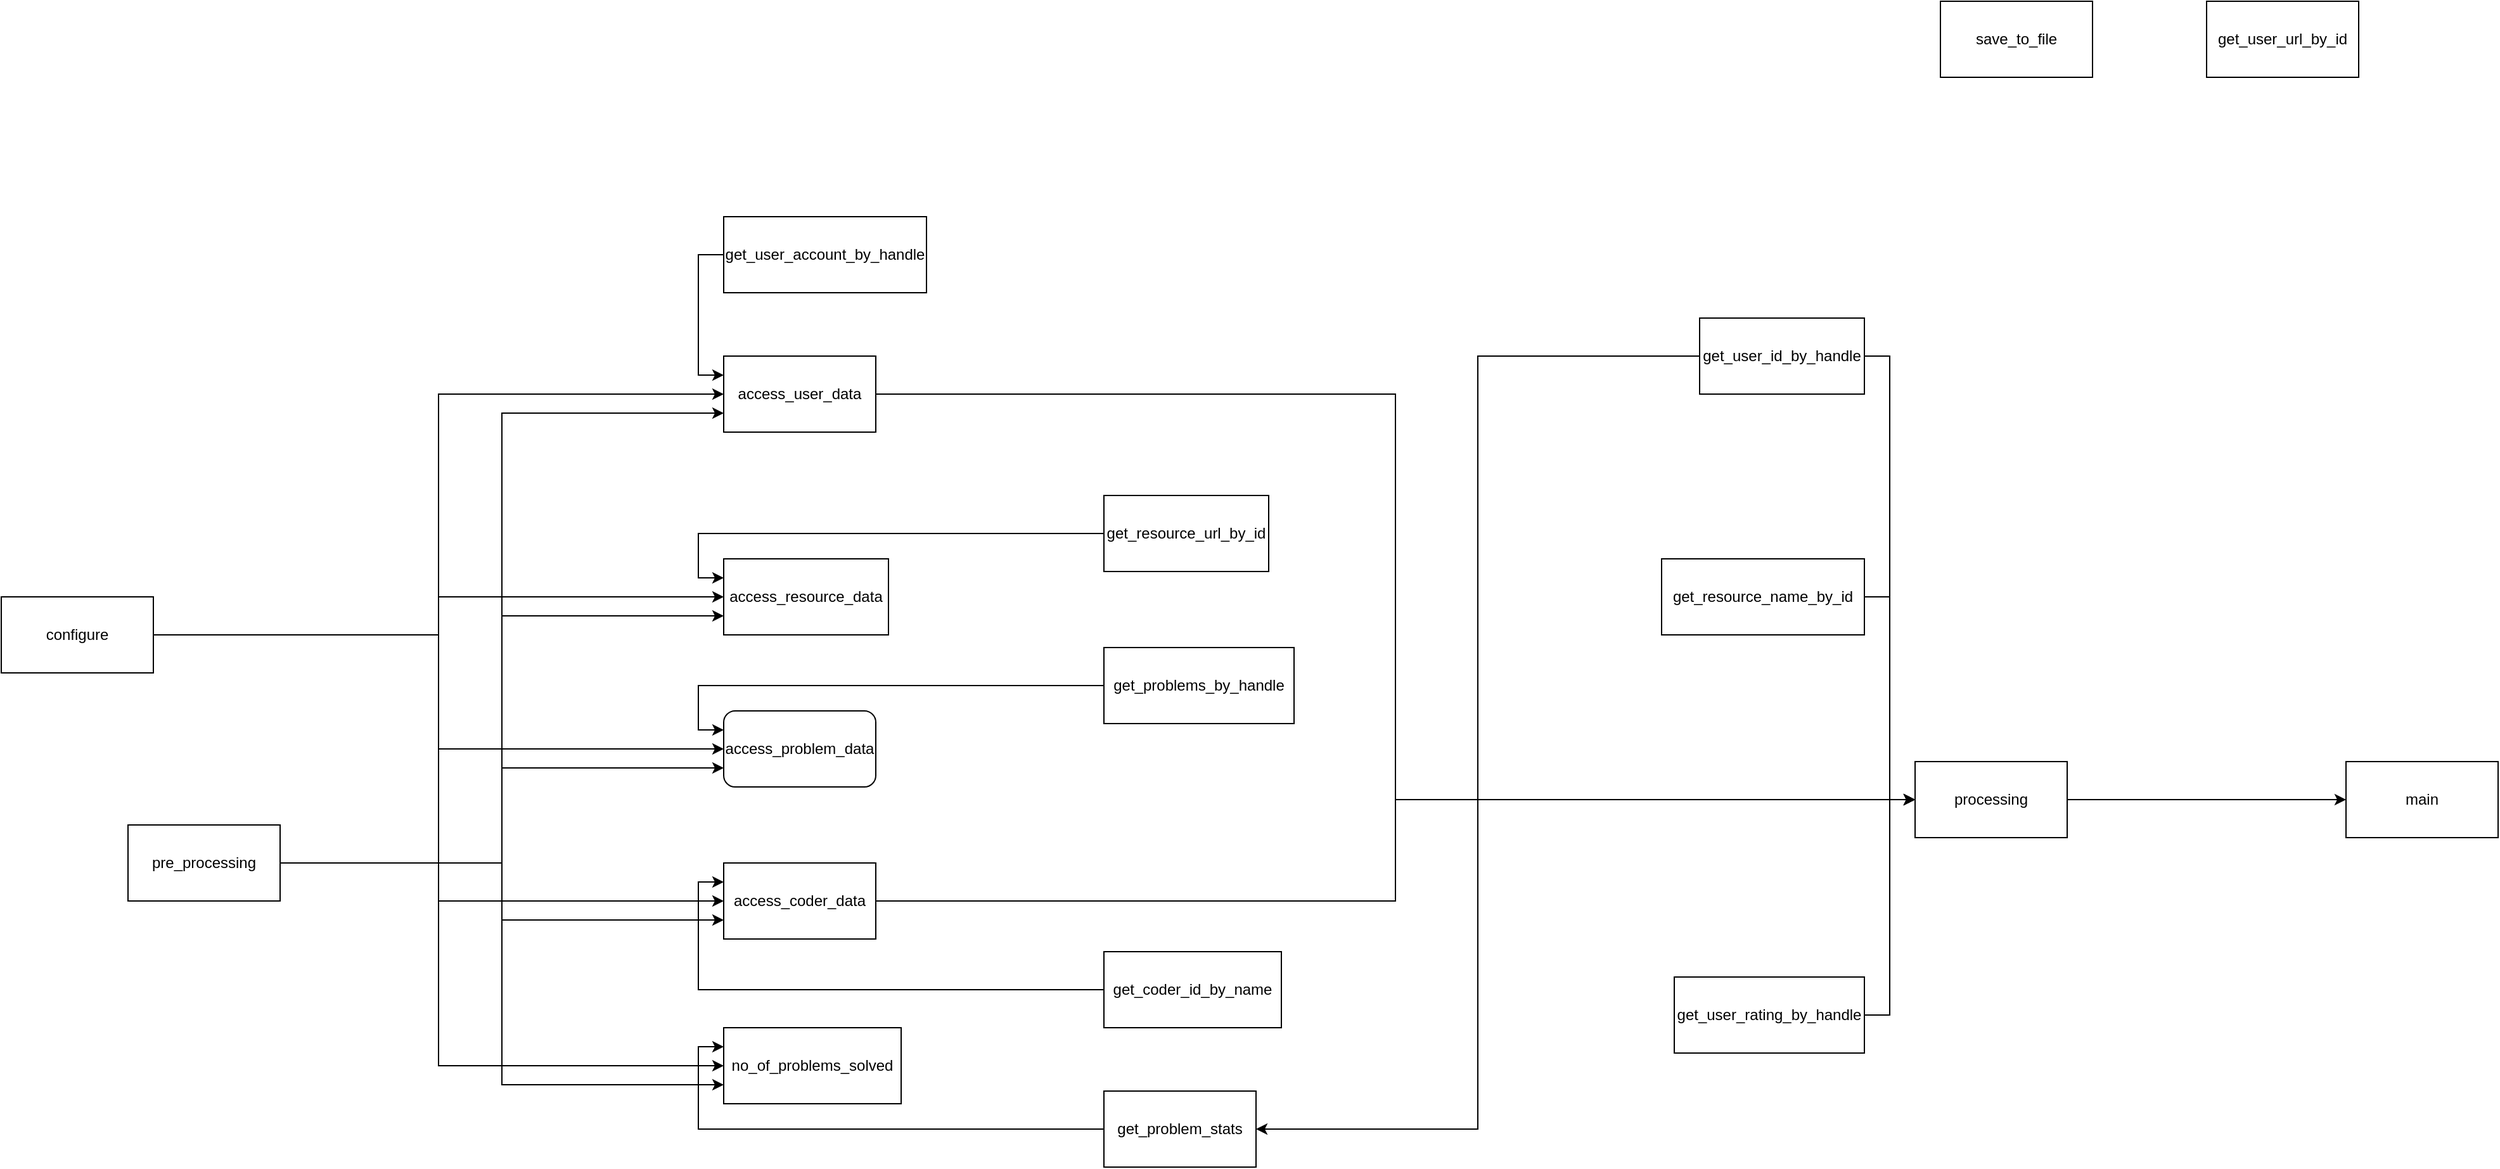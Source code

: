 <mxfile version="24.7.17">
  <diagram name="Page-1" id="Z9L5UydWHqt_zFfpka9Z">
    <mxGraphModel dx="2600" dy="870" grid="1" gridSize="10" guides="1" tooltips="1" connect="1" arrows="1" fold="1" page="1" pageScale="1" pageWidth="850" pageHeight="1100" math="0" shadow="0">
      <root>
        <mxCell id="0" />
        <mxCell id="1" parent="0" />
        <mxCell id="iPYOZtERqzUglVW7oKaW-3" value="" style="group" parent="1" vertex="1" connectable="0">
          <mxGeometry x="-260" y="170" width="160" height="60" as="geometry" />
        </mxCell>
        <mxCell id="iPYOZtERqzUglVW7oKaW-1" value="" style="rounded=0;whiteSpace=wrap;html=1;movable=1;resizable=1;rotatable=1;deletable=1;editable=1;locked=0;connectable=1;" parent="iPYOZtERqzUglVW7oKaW-3" vertex="1">
          <mxGeometry width="160" height="60" as="geometry" />
        </mxCell>
        <mxCell id="iPYOZtERqzUglVW7oKaW-2" value="get_user_account_by_handle" style="text;html=1;align=center;verticalAlign=middle;whiteSpace=wrap;rounded=0;movable=1;resizable=1;rotatable=1;deletable=1;editable=1;locked=0;connectable=1;" parent="iPYOZtERqzUglVW7oKaW-3" vertex="1">
          <mxGeometry x="40" y="15" width="80" height="30" as="geometry" />
        </mxCell>
        <mxCell id="iPYOZtERqzUglVW7oKaW-6" value="" style="group" parent="1" vertex="1" connectable="0">
          <mxGeometry x="910" width="120" height="60" as="geometry" />
        </mxCell>
        <mxCell id="iPYOZtERqzUglVW7oKaW-4" value="" style="rounded=0;whiteSpace=wrap;html=1;" parent="iPYOZtERqzUglVW7oKaW-6" vertex="1">
          <mxGeometry width="120" height="60" as="geometry" />
        </mxCell>
        <mxCell id="iPYOZtERqzUglVW7oKaW-5" value="get_user_url_by_id" style="text;html=1;align=center;verticalAlign=middle;whiteSpace=wrap;rounded=0;" parent="iPYOZtERqzUglVW7oKaW-6" vertex="1">
          <mxGeometry x="30" y="15" width="60" height="30" as="geometry" />
        </mxCell>
        <mxCell id="iPYOZtERqzUglVW7oKaW-9" value="" style="group" parent="1" vertex="1" connectable="0">
          <mxGeometry x="510" y="250" width="130" height="60" as="geometry" />
        </mxCell>
        <mxCell id="iPYOZtERqzUglVW7oKaW-7" value="" style="rounded=0;whiteSpace=wrap;html=1;" parent="iPYOZtERqzUglVW7oKaW-9" vertex="1">
          <mxGeometry width="130" height="60" as="geometry" />
        </mxCell>
        <mxCell id="iPYOZtERqzUglVW7oKaW-8" value="get_user_id_by_handle" style="text;html=1;align=center;verticalAlign=middle;whiteSpace=wrap;rounded=0;" parent="iPYOZtERqzUglVW7oKaW-9" vertex="1">
          <mxGeometry x="35" y="15" width="60" height="30" as="geometry" />
        </mxCell>
        <mxCell id="iPYOZtERqzUglVW7oKaW-14" value="" style="group" parent="1" vertex="1" connectable="0">
          <mxGeometry x="490" y="770" width="150" height="60" as="geometry" />
        </mxCell>
        <mxCell id="iPYOZtERqzUglVW7oKaW-10" value="" style="rounded=0;whiteSpace=wrap;html=1;" parent="iPYOZtERqzUglVW7oKaW-14" vertex="1">
          <mxGeometry width="150" height="60" as="geometry" />
        </mxCell>
        <mxCell id="iPYOZtERqzUglVW7oKaW-11" value="get_user_rating_by_handle" style="text;html=1;align=center;verticalAlign=middle;whiteSpace=wrap;rounded=0;" parent="iPYOZtERqzUglVW7oKaW-14" vertex="1">
          <mxGeometry x="45" y="15" width="60" height="30" as="geometry" />
        </mxCell>
        <mxCell id="iPYOZtERqzUglVW7oKaW-17" value="" style="group;fillColor=#fff2cc;strokeColor=#d6b656;" parent="1" vertex="1" connectable="0">
          <mxGeometry x="40" y="390" width="130" height="60" as="geometry" />
        </mxCell>
        <mxCell id="iPYOZtERqzUglVW7oKaW-15" value="" style="rounded=0;whiteSpace=wrap;html=1;" parent="iPYOZtERqzUglVW7oKaW-17" vertex="1">
          <mxGeometry width="130" height="60" as="geometry" />
        </mxCell>
        <mxCell id="iPYOZtERqzUglVW7oKaW-16" value="get_resource_url_by_id" style="text;html=1;align=center;verticalAlign=middle;whiteSpace=wrap;rounded=0;" parent="iPYOZtERqzUglVW7oKaW-17" vertex="1">
          <mxGeometry x="35" y="15" width="60" height="30" as="geometry" />
        </mxCell>
        <mxCell id="iPYOZtERqzUglVW7oKaW-20" value="" style="group" parent="1" vertex="1" connectable="0">
          <mxGeometry x="480" y="440" width="160" height="60" as="geometry" />
        </mxCell>
        <mxCell id="iPYOZtERqzUglVW7oKaW-18" value="" style="rounded=0;whiteSpace=wrap;html=1;" parent="iPYOZtERqzUglVW7oKaW-20" vertex="1">
          <mxGeometry width="160" height="60" as="geometry" />
        </mxCell>
        <mxCell id="iPYOZtERqzUglVW7oKaW-19" value="get_resource_name_by_id" style="text;html=1;align=center;verticalAlign=middle;whiteSpace=wrap;rounded=0;" parent="iPYOZtERqzUglVW7oKaW-20" vertex="1">
          <mxGeometry x="50" y="15" width="60" height="30" as="geometry" />
        </mxCell>
        <mxCell id="iPYOZtERqzUglVW7oKaW-23" value="" style="group" parent="1" vertex="1" connectable="0">
          <mxGeometry x="40" y="510" width="150" height="60" as="geometry" />
        </mxCell>
        <mxCell id="iPYOZtERqzUglVW7oKaW-21" value="" style="rounded=0;whiteSpace=wrap;html=1;" parent="iPYOZtERqzUglVW7oKaW-23" vertex="1">
          <mxGeometry width="150" height="60" as="geometry" />
        </mxCell>
        <mxCell id="iPYOZtERqzUglVW7oKaW-22" value="get_problems_by_handle" style="text;html=1;align=center;verticalAlign=middle;whiteSpace=wrap;rounded=0;" parent="iPYOZtERqzUglVW7oKaW-23" vertex="1">
          <mxGeometry x="45" y="15" width="60" height="30" as="geometry" />
        </mxCell>
        <mxCell id="iPYOZtERqzUglVW7oKaW-27" value="" style="group" parent="1" vertex="1" connectable="0">
          <mxGeometry x="40" y="750" width="140" height="60" as="geometry" />
        </mxCell>
        <mxCell id="iPYOZtERqzUglVW7oKaW-25" value="" style="rounded=0;whiteSpace=wrap;html=1;" parent="iPYOZtERqzUglVW7oKaW-27" vertex="1">
          <mxGeometry width="140" height="60" as="geometry" />
        </mxCell>
        <mxCell id="iPYOZtERqzUglVW7oKaW-26" value="get_coder_id_by_name" style="text;html=1;align=center;verticalAlign=middle;whiteSpace=wrap;rounded=0;" parent="iPYOZtERqzUglVW7oKaW-27" vertex="1">
          <mxGeometry x="40" y="15" width="60" height="30" as="geometry" />
        </mxCell>
        <mxCell id="iPYOZtERqzUglVW7oKaW-30" value="" style="group;fillColor=#ff0000;strokeColor=#b85450;fillStyle=hatch;gradientColor=none;" parent="1" vertex="1" connectable="0">
          <mxGeometry x="-830" y="470" width="120" height="60" as="geometry" />
        </mxCell>
        <mxCell id="iPYOZtERqzUglVW7oKaW-28" value="" style="rounded=0;whiteSpace=wrap;html=1;" parent="iPYOZtERqzUglVW7oKaW-30" vertex="1">
          <mxGeometry width="120" height="60" as="geometry" />
        </mxCell>
        <mxCell id="iPYOZtERqzUglVW7oKaW-29" value="configure" style="text;html=1;align=center;verticalAlign=middle;whiteSpace=wrap;rounded=0;" parent="iPYOZtERqzUglVW7oKaW-30" vertex="1">
          <mxGeometry x="30" y="15" width="60" height="30" as="geometry" />
        </mxCell>
        <mxCell id="iPYOZtERqzUglVW7oKaW-36" value="" style="group" parent="1" vertex="1" connectable="0">
          <mxGeometry x="700" width="120" height="60" as="geometry" />
        </mxCell>
        <mxCell id="iPYOZtERqzUglVW7oKaW-34" value="" style="rounded=0;whiteSpace=wrap;html=1;" parent="iPYOZtERqzUglVW7oKaW-36" vertex="1">
          <mxGeometry width="120" height="60" as="geometry" />
        </mxCell>
        <mxCell id="iPYOZtERqzUglVW7oKaW-35" value="save_to_file" style="text;html=1;align=center;verticalAlign=middle;whiteSpace=wrap;rounded=0;" parent="iPYOZtERqzUglVW7oKaW-36" vertex="1">
          <mxGeometry x="30" y="15" width="60" height="30" as="geometry" />
        </mxCell>
        <mxCell id="iPYOZtERqzUglVW7oKaW-39" value="" style="group" parent="1" vertex="1" connectable="0">
          <mxGeometry x="680" y="600" width="120" height="60" as="geometry" />
        </mxCell>
        <mxCell id="iPYOZtERqzUglVW7oKaW-37" value="" style="rounded=0;whiteSpace=wrap;html=1;" parent="iPYOZtERqzUglVW7oKaW-39" vertex="1">
          <mxGeometry width="120" height="60" as="geometry" />
        </mxCell>
        <mxCell id="iPYOZtERqzUglVW7oKaW-38" value="processing" style="text;html=1;align=center;verticalAlign=middle;whiteSpace=wrap;rounded=0;" parent="iPYOZtERqzUglVW7oKaW-39" vertex="1">
          <mxGeometry x="30" y="15" width="60" height="30" as="geometry" />
        </mxCell>
        <mxCell id="iPYOZtERqzUglVW7oKaW-45" value="" style="group" parent="1" vertex="1" connectable="0">
          <mxGeometry x="-260" y="280" width="120" height="60" as="geometry" />
        </mxCell>
        <mxCell id="iPYOZtERqzUglVW7oKaW-43" value="" style="rounded=0;whiteSpace=wrap;html=1;" parent="iPYOZtERqzUglVW7oKaW-45" vertex="1">
          <mxGeometry width="120" height="60" as="geometry" />
        </mxCell>
        <mxCell id="iPYOZtERqzUglVW7oKaW-44" value="access_user_data" style="text;html=1;align=center;verticalAlign=middle;whiteSpace=wrap;rounded=0;" parent="iPYOZtERqzUglVW7oKaW-45" vertex="1">
          <mxGeometry x="30" y="15" width="60" height="30" as="geometry" />
        </mxCell>
        <mxCell id="iPYOZtERqzUglVW7oKaW-48" value="" style="group" parent="1" vertex="1" connectable="0">
          <mxGeometry x="-260" y="440" width="130" height="60" as="geometry" />
        </mxCell>
        <mxCell id="iPYOZtERqzUglVW7oKaW-46" value="" style="rounded=0;whiteSpace=wrap;html=1;" parent="iPYOZtERqzUglVW7oKaW-48" vertex="1">
          <mxGeometry width="130" height="60" as="geometry" />
        </mxCell>
        <mxCell id="iPYOZtERqzUglVW7oKaW-47" value="access_resource_data" style="text;html=1;align=center;verticalAlign=middle;whiteSpace=wrap;rounded=0;" parent="iPYOZtERqzUglVW7oKaW-48" vertex="1">
          <mxGeometry x="35" y="15" width="60" height="30" as="geometry" />
        </mxCell>
        <mxCell id="iPYOZtERqzUglVW7oKaW-51" value="" style="group" parent="1" vertex="1" connectable="0">
          <mxGeometry x="-260" y="560" width="120" height="60" as="geometry" />
        </mxCell>
        <mxCell id="iPYOZtERqzUglVW7oKaW-49" value="" style="rounded=1;whiteSpace=wrap;html=1;" parent="iPYOZtERqzUglVW7oKaW-51" vertex="1">
          <mxGeometry width="120" height="60" as="geometry" />
        </mxCell>
        <mxCell id="iPYOZtERqzUglVW7oKaW-50" value="access_problem_data" style="text;html=1;align=center;verticalAlign=middle;whiteSpace=wrap;rounded=0;" parent="iPYOZtERqzUglVW7oKaW-51" vertex="1">
          <mxGeometry x="30" y="15" width="60" height="30" as="geometry" />
        </mxCell>
        <mxCell id="iPYOZtERqzUglVW7oKaW-54" value="" style="group" parent="1" vertex="1" connectable="0">
          <mxGeometry x="-260" y="680" width="120" height="60" as="geometry" />
        </mxCell>
        <mxCell id="iPYOZtERqzUglVW7oKaW-52" value="" style="rounded=0;whiteSpace=wrap;html=1;" parent="iPYOZtERqzUglVW7oKaW-54" vertex="1">
          <mxGeometry width="120" height="60" as="geometry" />
        </mxCell>
        <mxCell id="iPYOZtERqzUglVW7oKaW-53" value="access_coder_data" style="text;html=1;align=center;verticalAlign=middle;whiteSpace=wrap;rounded=0;" parent="iPYOZtERqzUglVW7oKaW-54" vertex="1">
          <mxGeometry x="30" y="15" width="60" height="30" as="geometry" />
        </mxCell>
        <mxCell id="iPYOZtERqzUglVW7oKaW-62" style="edgeStyle=orthogonalEdgeStyle;rounded=0;orthogonalLoop=1;jettySize=auto;html=1;exitX=1;exitY=0.5;exitDx=0;exitDy=0;entryX=0;entryY=0.5;entryDx=0;entryDy=0;" parent="1" source="iPYOZtERqzUglVW7oKaW-28" target="iPYOZtERqzUglVW7oKaW-46" edge="1">
          <mxGeometry relative="1" as="geometry" />
        </mxCell>
        <mxCell id="iPYOZtERqzUglVW7oKaW-63" style="edgeStyle=orthogonalEdgeStyle;rounded=0;orthogonalLoop=1;jettySize=auto;html=1;exitX=1;exitY=0.5;exitDx=0;exitDy=0;entryX=0;entryY=0.5;entryDx=0;entryDy=0;" parent="1" source="iPYOZtERqzUglVW7oKaW-28" target="iPYOZtERqzUglVW7oKaW-49" edge="1">
          <mxGeometry relative="1" as="geometry" />
        </mxCell>
        <mxCell id="iPYOZtERqzUglVW7oKaW-64" style="edgeStyle=orthogonalEdgeStyle;rounded=0;orthogonalLoop=1;jettySize=auto;html=1;exitX=1;exitY=0.5;exitDx=0;exitDy=0;entryX=0;entryY=0.5;entryDx=0;entryDy=0;" parent="1" source="iPYOZtERqzUglVW7oKaW-28" target="iPYOZtERqzUglVW7oKaW-52" edge="1">
          <mxGeometry relative="1" as="geometry" />
        </mxCell>
        <mxCell id="iPYOZtERqzUglVW7oKaW-65" style="edgeStyle=orthogonalEdgeStyle;rounded=0;orthogonalLoop=1;jettySize=auto;html=1;exitX=1;exitY=0.5;exitDx=0;exitDy=0;entryX=0;entryY=0.5;entryDx=0;entryDy=0;" parent="1" source="iPYOZtERqzUglVW7oKaW-28" target="iPYOZtERqzUglVW7oKaW-55" edge="1">
          <mxGeometry relative="1" as="geometry" />
        </mxCell>
        <mxCell id="iPYOZtERqzUglVW7oKaW-66" value="" style="group" parent="1" vertex="1" connectable="0">
          <mxGeometry x="-730" y="650" width="120" height="60" as="geometry" />
        </mxCell>
        <mxCell id="iPYOZtERqzUglVW7oKaW-31" value="" style="rounded=0;whiteSpace=wrap;html=1;" parent="iPYOZtERqzUglVW7oKaW-66" vertex="1">
          <mxGeometry width="120" height="60" as="geometry" />
        </mxCell>
        <mxCell id="iPYOZtERqzUglVW7oKaW-32" value="pre_processing" style="text;html=1;align=center;verticalAlign=middle;whiteSpace=wrap;rounded=0;" parent="iPYOZtERqzUglVW7oKaW-66" vertex="1">
          <mxGeometry x="30" y="15" width="60" height="30" as="geometry" />
        </mxCell>
        <mxCell id="iPYOZtERqzUglVW7oKaW-67" style="edgeStyle=orthogonalEdgeStyle;rounded=0;orthogonalLoop=1;jettySize=auto;html=1;exitX=1;exitY=0.5;exitDx=0;exitDy=0;entryX=0;entryY=0.5;entryDx=0;entryDy=0;" parent="1" source="iPYOZtERqzUglVW7oKaW-28" target="iPYOZtERqzUglVW7oKaW-43" edge="1">
          <mxGeometry relative="1" as="geometry" />
        </mxCell>
        <mxCell id="iPYOZtERqzUglVW7oKaW-68" value="" style="group" parent="1" vertex="1" connectable="0">
          <mxGeometry x="-260" y="810" width="140" height="60" as="geometry" />
        </mxCell>
        <mxCell id="iPYOZtERqzUglVW7oKaW-55" value="" style="rounded=0;whiteSpace=wrap;html=1;" parent="iPYOZtERqzUglVW7oKaW-68" vertex="1">
          <mxGeometry width="140" height="60" as="geometry" />
        </mxCell>
        <mxCell id="iPYOZtERqzUglVW7oKaW-56" value="no_of_problems_solved" style="text;html=1;align=center;verticalAlign=middle;whiteSpace=wrap;rounded=0;" parent="iPYOZtERqzUglVW7oKaW-68" vertex="1">
          <mxGeometry x="40" y="15" width="60" height="30" as="geometry" />
        </mxCell>
        <mxCell id="iPYOZtERqzUglVW7oKaW-69" style="edgeStyle=orthogonalEdgeStyle;rounded=0;orthogonalLoop=1;jettySize=auto;html=1;exitX=1;exitY=0.5;exitDx=0;exitDy=0;entryX=0;entryY=0.75;entryDx=0;entryDy=0;" parent="1" source="iPYOZtERqzUglVW7oKaW-31" target="iPYOZtERqzUglVW7oKaW-43" edge="1">
          <mxGeometry relative="1" as="geometry" />
        </mxCell>
        <mxCell id="iPYOZtERqzUglVW7oKaW-70" style="edgeStyle=orthogonalEdgeStyle;rounded=0;orthogonalLoop=1;jettySize=auto;html=1;exitX=1;exitY=0.5;exitDx=0;exitDy=0;entryX=0;entryY=0.75;entryDx=0;entryDy=0;" parent="1" source="iPYOZtERqzUglVW7oKaW-31" target="iPYOZtERqzUglVW7oKaW-46" edge="1">
          <mxGeometry relative="1" as="geometry" />
        </mxCell>
        <mxCell id="iPYOZtERqzUglVW7oKaW-71" style="edgeStyle=orthogonalEdgeStyle;rounded=0;orthogonalLoop=1;jettySize=auto;html=1;exitX=1;exitY=0.5;exitDx=0;exitDy=0;entryX=0;entryY=0.75;entryDx=0;entryDy=0;" parent="1" source="iPYOZtERqzUglVW7oKaW-31" target="iPYOZtERqzUglVW7oKaW-49" edge="1">
          <mxGeometry relative="1" as="geometry" />
        </mxCell>
        <mxCell id="iPYOZtERqzUglVW7oKaW-72" style="edgeStyle=orthogonalEdgeStyle;rounded=0;orthogonalLoop=1;jettySize=auto;html=1;exitX=1;exitY=0.5;exitDx=0;exitDy=0;entryX=0;entryY=0.75;entryDx=0;entryDy=0;" parent="1" source="iPYOZtERqzUglVW7oKaW-31" target="iPYOZtERqzUglVW7oKaW-52" edge="1">
          <mxGeometry relative="1" as="geometry" />
        </mxCell>
        <mxCell id="iPYOZtERqzUglVW7oKaW-73" style="edgeStyle=orthogonalEdgeStyle;rounded=0;orthogonalLoop=1;jettySize=auto;html=1;exitX=1;exitY=0.5;exitDx=0;exitDy=0;entryX=0;entryY=0.75;entryDx=0;entryDy=0;" parent="1" source="iPYOZtERqzUglVW7oKaW-31" target="iPYOZtERqzUglVW7oKaW-55" edge="1">
          <mxGeometry relative="1" as="geometry" />
        </mxCell>
        <mxCell id="wDggStJX61Mtihf_zR51-29" style="edgeStyle=orthogonalEdgeStyle;rounded=0;orthogonalLoop=1;jettySize=auto;html=1;exitX=1;exitY=0.5;exitDx=0;exitDy=0;entryX=0;entryY=0.5;entryDx=0;entryDy=0;" edge="1" parent="1" source="iPYOZtERqzUglVW7oKaW-52" target="iPYOZtERqzUglVW7oKaW-37">
          <mxGeometry relative="1" as="geometry" />
        </mxCell>
        <mxCell id="wDggStJX61Mtihf_zR51-31" style="edgeStyle=orthogonalEdgeStyle;rounded=0;orthogonalLoop=1;jettySize=auto;html=1;exitX=1;exitY=0.5;exitDx=0;exitDy=0;entryX=0;entryY=0.5;entryDx=0;entryDy=0;" edge="1" parent="1" source="iPYOZtERqzUglVW7oKaW-43" target="iPYOZtERqzUglVW7oKaW-37">
          <mxGeometry relative="1" as="geometry" />
        </mxCell>
        <mxCell id="wDggStJX61Mtihf_zR51-34" style="edgeStyle=orthogonalEdgeStyle;rounded=0;orthogonalLoop=1;jettySize=auto;html=1;exitX=0;exitY=0.5;exitDx=0;exitDy=0;entryX=0;entryY=0.25;entryDx=0;entryDy=0;" edge="1" parent="1" source="iPYOZtERqzUglVW7oKaW-1" target="iPYOZtERqzUglVW7oKaW-43">
          <mxGeometry relative="1" as="geometry" />
        </mxCell>
        <mxCell id="wDggStJX61Mtihf_zR51-35" style="edgeStyle=orthogonalEdgeStyle;rounded=0;orthogonalLoop=1;jettySize=auto;html=1;exitX=0;exitY=0.5;exitDx=0;exitDy=0;entryX=0;entryY=0.25;entryDx=0;entryDy=0;" edge="1" parent="1" source="iPYOZtERqzUglVW7oKaW-25" target="iPYOZtERqzUglVW7oKaW-52">
          <mxGeometry relative="1" as="geometry" />
        </mxCell>
        <mxCell id="wDggStJX61Mtihf_zR51-36" style="edgeStyle=orthogonalEdgeStyle;rounded=0;orthogonalLoop=1;jettySize=auto;html=1;exitX=0;exitY=0.5;exitDx=0;exitDy=0;entryX=0;entryY=0.25;entryDx=0;entryDy=0;" edge="1" parent="1" source="iPYOZtERqzUglVW7oKaW-15" target="iPYOZtERqzUglVW7oKaW-46">
          <mxGeometry relative="1" as="geometry" />
        </mxCell>
        <mxCell id="wDggStJX61Mtihf_zR51-14" style="edgeStyle=orthogonalEdgeStyle;rounded=0;orthogonalLoop=1;jettySize=auto;html=1;exitX=1;exitY=0.5;exitDx=0;exitDy=0;entryX=0;entryY=0.5;entryDx=0;entryDy=0;" edge="1" parent="1" source="iPYOZtERqzUglVW7oKaW-18" target="iPYOZtERqzUglVW7oKaW-37">
          <mxGeometry relative="1" as="geometry" />
        </mxCell>
        <mxCell id="wDggStJX61Mtihf_zR51-15" style="edgeStyle=orthogonalEdgeStyle;rounded=0;orthogonalLoop=1;jettySize=auto;html=1;exitX=1;exitY=0.5;exitDx=0;exitDy=0;entryX=0;entryY=0.5;entryDx=0;entryDy=0;" edge="1" parent="1" source="iPYOZtERqzUglVW7oKaW-10" target="iPYOZtERqzUglVW7oKaW-37">
          <mxGeometry relative="1" as="geometry" />
        </mxCell>
        <mxCell id="wDggStJX61Mtihf_zR51-39" value="" style="group" vertex="1" connectable="0" parent="1">
          <mxGeometry x="40" y="860" width="120" height="60" as="geometry" />
        </mxCell>
        <mxCell id="wDggStJX61Mtihf_zR51-37" value="" style="rounded=0;whiteSpace=wrap;html=1;" vertex="1" parent="wDggStJX61Mtihf_zR51-39">
          <mxGeometry width="120" height="60" as="geometry" />
        </mxCell>
        <mxCell id="wDggStJX61Mtihf_zR51-38" value="get_problem_stats" style="text;html=1;align=center;verticalAlign=middle;whiteSpace=wrap;rounded=0;" vertex="1" parent="wDggStJX61Mtihf_zR51-39">
          <mxGeometry x="30" y="15" width="60" height="30" as="geometry" />
        </mxCell>
        <mxCell id="wDggStJX61Mtihf_zR51-43" style="edgeStyle=orthogonalEdgeStyle;rounded=0;orthogonalLoop=1;jettySize=auto;html=1;exitX=0;exitY=0.5;exitDx=0;exitDy=0;entryX=1;entryY=0.5;entryDx=0;entryDy=0;" edge="1" parent="1" source="iPYOZtERqzUglVW7oKaW-7" target="wDggStJX61Mtihf_zR51-37">
          <mxGeometry relative="1" as="geometry" />
        </mxCell>
        <mxCell id="wDggStJX61Mtihf_zR51-44" style="edgeStyle=orthogonalEdgeStyle;rounded=0;orthogonalLoop=1;jettySize=auto;html=1;exitX=0;exitY=0.5;exitDx=0;exitDy=0;entryX=0;entryY=0.25;entryDx=0;entryDy=0;" edge="1" parent="1" source="wDggStJX61Mtihf_zR51-37" target="iPYOZtERqzUglVW7oKaW-55">
          <mxGeometry relative="1" as="geometry" />
        </mxCell>
        <mxCell id="wDggStJX61Mtihf_zR51-45" style="edgeStyle=orthogonalEdgeStyle;rounded=0;orthogonalLoop=1;jettySize=auto;html=1;exitX=1;exitY=0.5;exitDx=0;exitDy=0;entryX=0;entryY=0.5;entryDx=0;entryDy=0;" edge="1" parent="1" source="iPYOZtERqzUglVW7oKaW-7" target="iPYOZtERqzUglVW7oKaW-37">
          <mxGeometry relative="1" as="geometry" />
        </mxCell>
        <mxCell id="wDggStJX61Mtihf_zR51-46" style="edgeStyle=orthogonalEdgeStyle;rounded=0;orthogonalLoop=1;jettySize=auto;html=1;exitX=0;exitY=0.5;exitDx=0;exitDy=0;entryX=0;entryY=0.25;entryDx=0;entryDy=0;" edge="1" parent="1" source="iPYOZtERqzUglVW7oKaW-21" target="iPYOZtERqzUglVW7oKaW-49">
          <mxGeometry relative="1" as="geometry" />
        </mxCell>
        <mxCell id="wDggStJX61Mtihf_zR51-49" value="" style="group" vertex="1" connectable="0" parent="1">
          <mxGeometry x="1020" y="600" width="120" height="60" as="geometry" />
        </mxCell>
        <mxCell id="wDggStJX61Mtihf_zR51-47" value="" style="rounded=0;whiteSpace=wrap;html=1;" vertex="1" parent="wDggStJX61Mtihf_zR51-49">
          <mxGeometry width="120" height="60" as="geometry" />
        </mxCell>
        <mxCell id="wDggStJX61Mtihf_zR51-48" value="main" style="text;html=1;align=center;verticalAlign=middle;whiteSpace=wrap;rounded=0;" vertex="1" parent="wDggStJX61Mtihf_zR51-49">
          <mxGeometry x="30" y="15" width="60" height="30" as="geometry" />
        </mxCell>
        <mxCell id="wDggStJX61Mtihf_zR51-50" style="edgeStyle=orthogonalEdgeStyle;rounded=0;orthogonalLoop=1;jettySize=auto;html=1;exitX=1;exitY=0.5;exitDx=0;exitDy=0;entryX=0;entryY=0.5;entryDx=0;entryDy=0;" edge="1" parent="1" source="iPYOZtERqzUglVW7oKaW-37" target="wDggStJX61Mtihf_zR51-47">
          <mxGeometry relative="1" as="geometry" />
        </mxCell>
      </root>
    </mxGraphModel>
  </diagram>
</mxfile>
